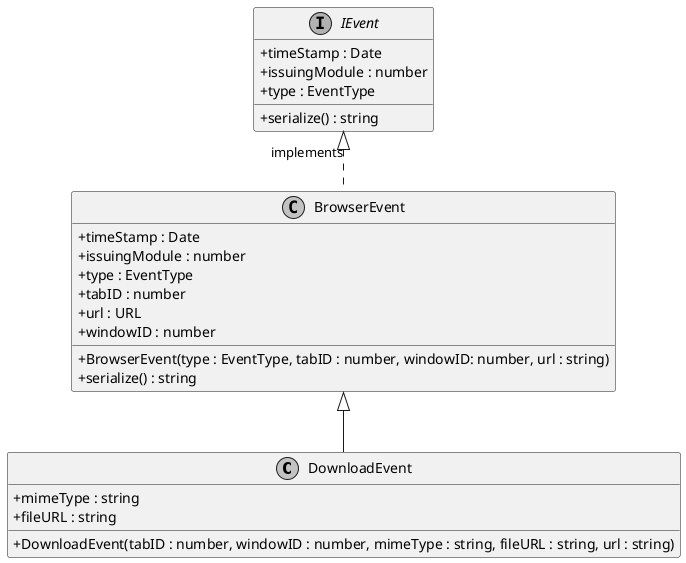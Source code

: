 @startuml
skinparam linetype ortho
skinparam monochrome true
skinparam classAttributeIconSize 0
class DownloadEvent extends BrowserEvent {
        + mimeType : string
        + fileURL : string
        + DownloadEvent(tabID : number, windowID : number, mimeType : string, fileURL : string, url : string)
}
interface IEvent {
    + timeStamp : Date
    + issuingModule : number
    + type : EventType
    + serialize() : string
}

IEvent <|.DOWN. BrowserEvent : implements
class BrowserEvent {
    + BrowserEvent(type : EventType, tabID : number, windowID: number, url : string)
    + timeStamp : Date
    + issuingModule : number
    + type : EventType
    + serialize() : string
    + tabID : number
    + url : URL
    + windowID : number
}
@enduml
